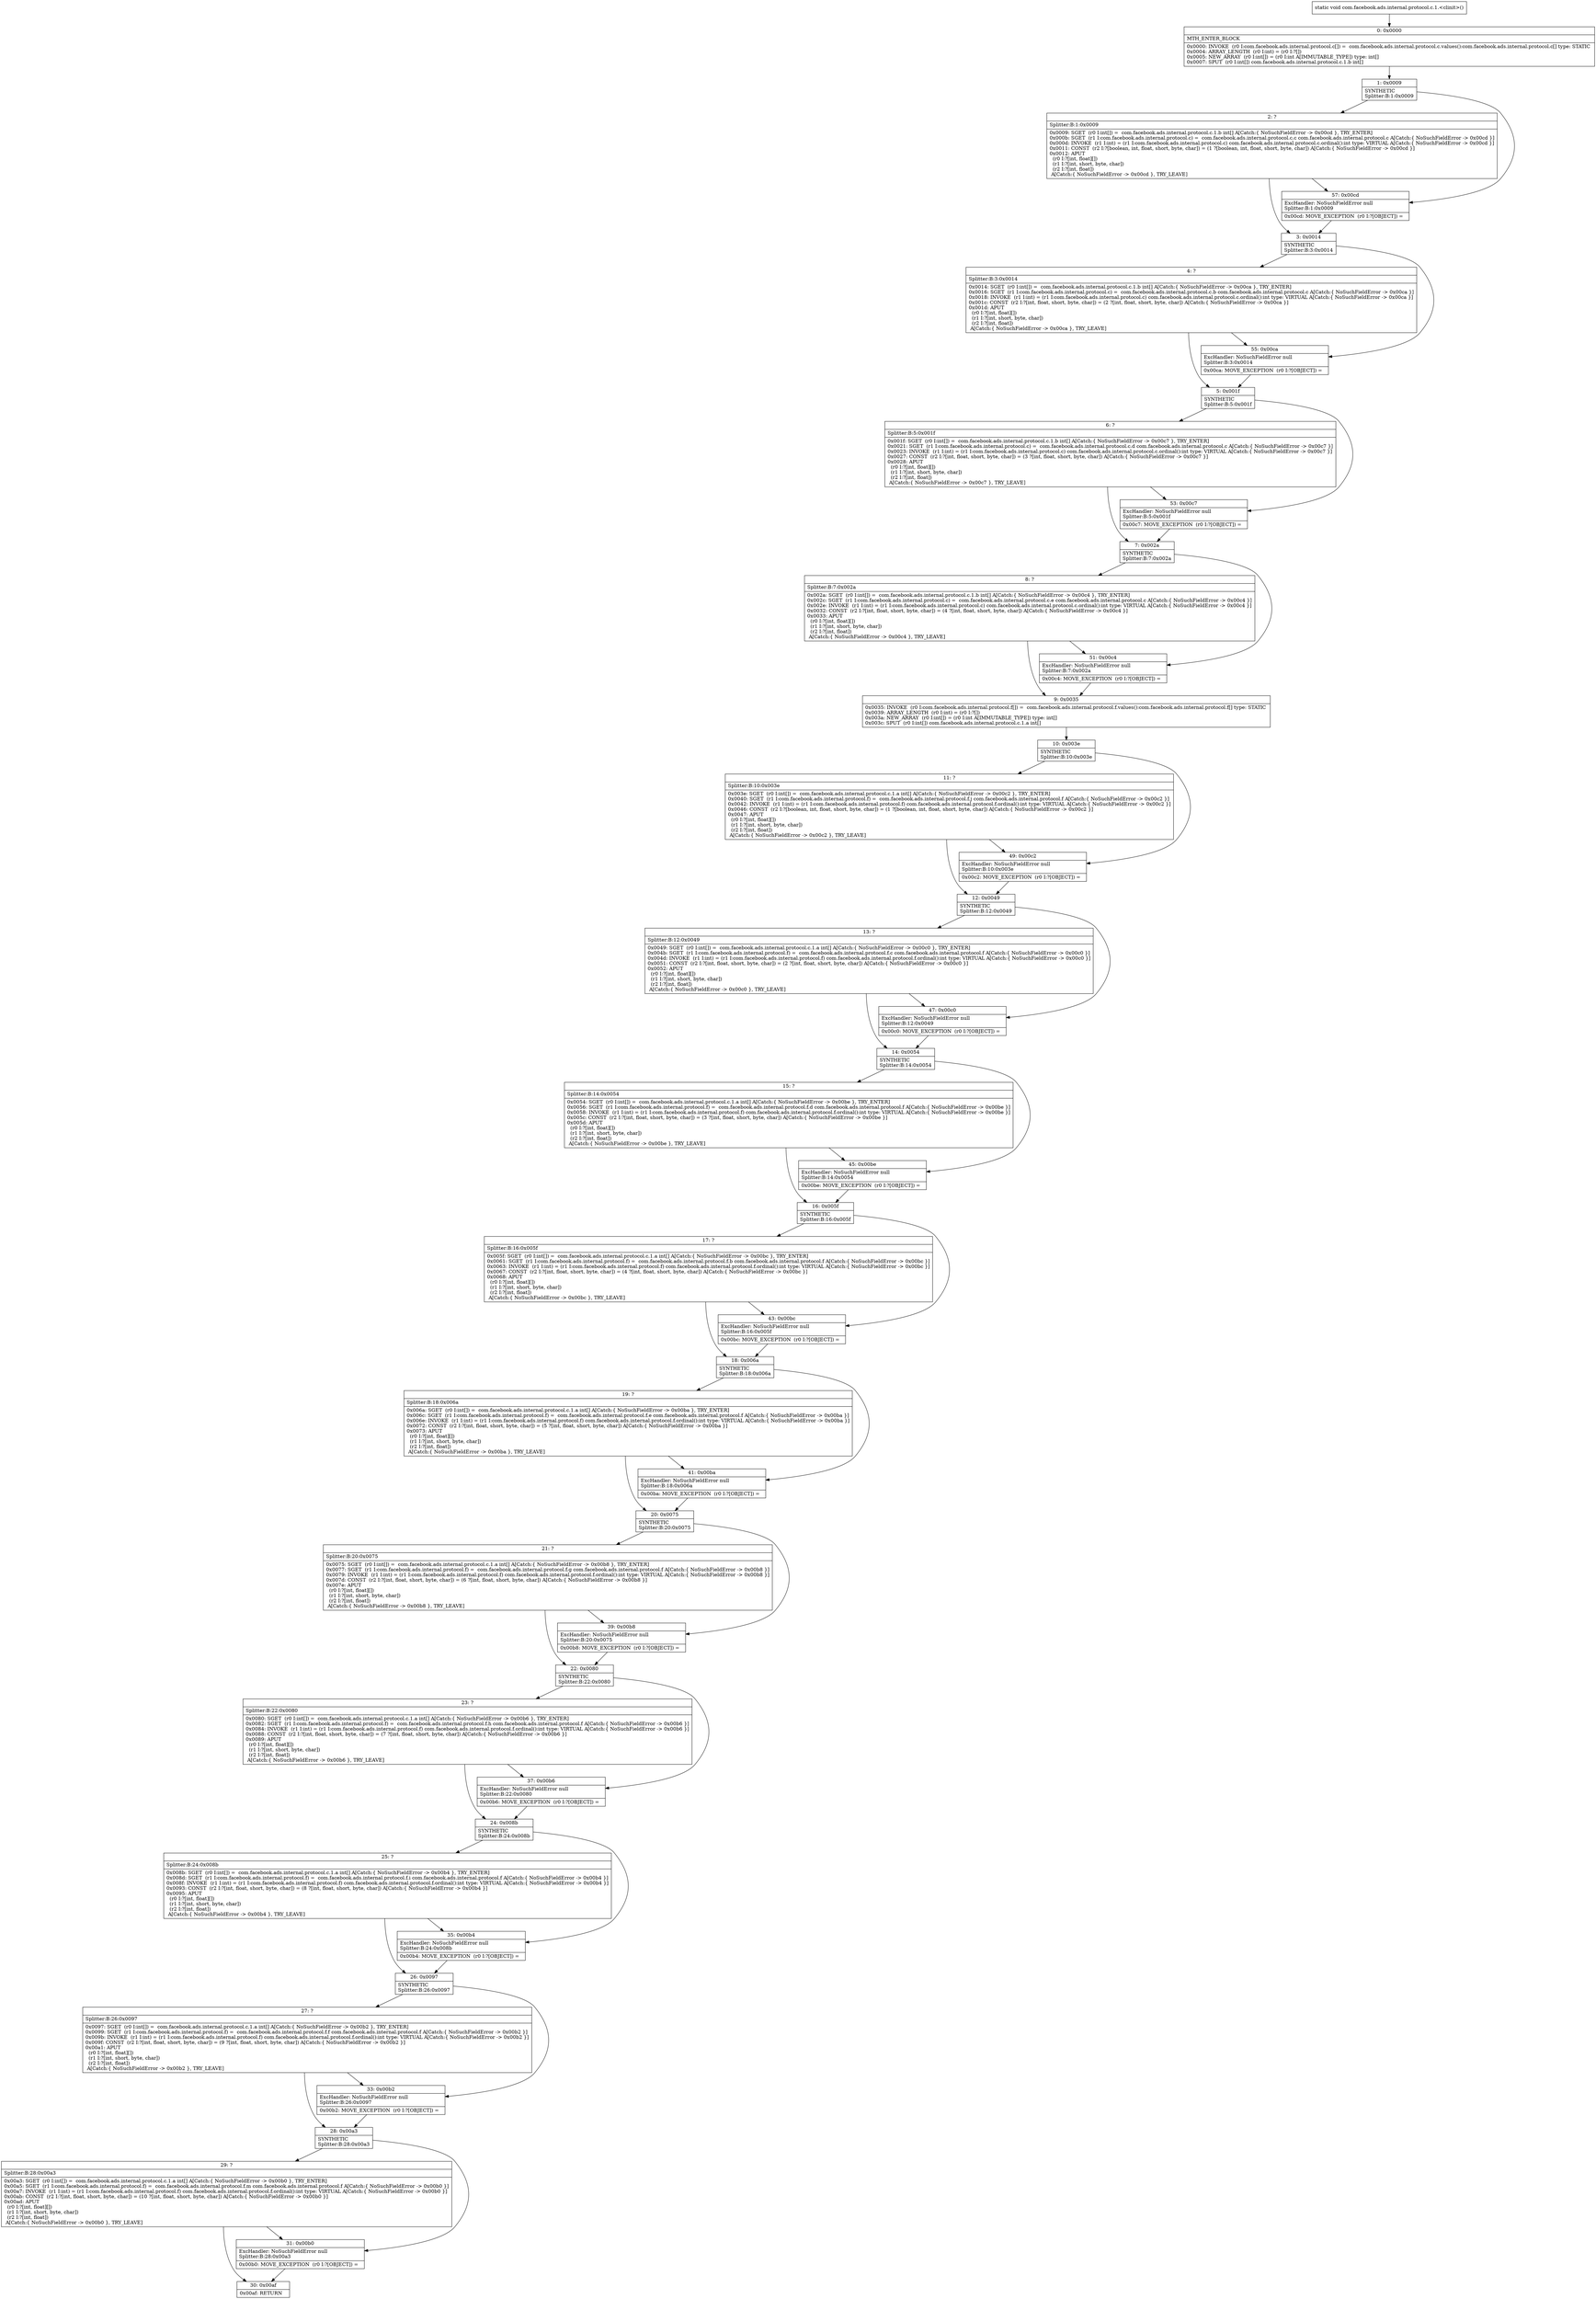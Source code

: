 digraph "CFG forcom.facebook.ads.internal.protocol.c.1.\<clinit\>()V" {
Node_0 [shape=record,label="{0\:\ 0x0000|MTH_ENTER_BLOCK\l|0x0000: INVOKE  (r0 I:com.facebook.ads.internal.protocol.c[]) =  com.facebook.ads.internal.protocol.c.values():com.facebook.ads.internal.protocol.c[] type: STATIC \l0x0004: ARRAY_LENGTH  (r0 I:int) = (r0 I:?[]) \l0x0005: NEW_ARRAY  (r0 I:int[]) = (r0 I:int A[IMMUTABLE_TYPE]) type: int[] \l0x0007: SPUT  (r0 I:int[]) com.facebook.ads.internal.protocol.c.1.b int[] \l}"];
Node_1 [shape=record,label="{1\:\ 0x0009|SYNTHETIC\lSplitter:B:1:0x0009\l}"];
Node_2 [shape=record,label="{2\:\ ?|Splitter:B:1:0x0009\l|0x0009: SGET  (r0 I:int[]) =  com.facebook.ads.internal.protocol.c.1.b int[] A[Catch:\{ NoSuchFieldError \-\> 0x00cd \}, TRY_ENTER]\l0x000b: SGET  (r1 I:com.facebook.ads.internal.protocol.c) =  com.facebook.ads.internal.protocol.c.c com.facebook.ads.internal.protocol.c A[Catch:\{ NoSuchFieldError \-\> 0x00cd \}]\l0x000d: INVOKE  (r1 I:int) = (r1 I:com.facebook.ads.internal.protocol.c) com.facebook.ads.internal.protocol.c.ordinal():int type: VIRTUAL A[Catch:\{ NoSuchFieldError \-\> 0x00cd \}]\l0x0011: CONST  (r2 I:?[boolean, int, float, short, byte, char]) = (1 ?[boolean, int, float, short, byte, char]) A[Catch:\{ NoSuchFieldError \-\> 0x00cd \}]\l0x0012: APUT  \l  (r0 I:?[int, float][])\l  (r1 I:?[int, short, byte, char])\l  (r2 I:?[int, float])\l A[Catch:\{ NoSuchFieldError \-\> 0x00cd \}, TRY_LEAVE]\l}"];
Node_3 [shape=record,label="{3\:\ 0x0014|SYNTHETIC\lSplitter:B:3:0x0014\l}"];
Node_4 [shape=record,label="{4\:\ ?|Splitter:B:3:0x0014\l|0x0014: SGET  (r0 I:int[]) =  com.facebook.ads.internal.protocol.c.1.b int[] A[Catch:\{ NoSuchFieldError \-\> 0x00ca \}, TRY_ENTER]\l0x0016: SGET  (r1 I:com.facebook.ads.internal.protocol.c) =  com.facebook.ads.internal.protocol.c.b com.facebook.ads.internal.protocol.c A[Catch:\{ NoSuchFieldError \-\> 0x00ca \}]\l0x0018: INVOKE  (r1 I:int) = (r1 I:com.facebook.ads.internal.protocol.c) com.facebook.ads.internal.protocol.c.ordinal():int type: VIRTUAL A[Catch:\{ NoSuchFieldError \-\> 0x00ca \}]\l0x001c: CONST  (r2 I:?[int, float, short, byte, char]) = (2 ?[int, float, short, byte, char]) A[Catch:\{ NoSuchFieldError \-\> 0x00ca \}]\l0x001d: APUT  \l  (r0 I:?[int, float][])\l  (r1 I:?[int, short, byte, char])\l  (r2 I:?[int, float])\l A[Catch:\{ NoSuchFieldError \-\> 0x00ca \}, TRY_LEAVE]\l}"];
Node_5 [shape=record,label="{5\:\ 0x001f|SYNTHETIC\lSplitter:B:5:0x001f\l}"];
Node_6 [shape=record,label="{6\:\ ?|Splitter:B:5:0x001f\l|0x001f: SGET  (r0 I:int[]) =  com.facebook.ads.internal.protocol.c.1.b int[] A[Catch:\{ NoSuchFieldError \-\> 0x00c7 \}, TRY_ENTER]\l0x0021: SGET  (r1 I:com.facebook.ads.internal.protocol.c) =  com.facebook.ads.internal.protocol.c.d com.facebook.ads.internal.protocol.c A[Catch:\{ NoSuchFieldError \-\> 0x00c7 \}]\l0x0023: INVOKE  (r1 I:int) = (r1 I:com.facebook.ads.internal.protocol.c) com.facebook.ads.internal.protocol.c.ordinal():int type: VIRTUAL A[Catch:\{ NoSuchFieldError \-\> 0x00c7 \}]\l0x0027: CONST  (r2 I:?[int, float, short, byte, char]) = (3 ?[int, float, short, byte, char]) A[Catch:\{ NoSuchFieldError \-\> 0x00c7 \}]\l0x0028: APUT  \l  (r0 I:?[int, float][])\l  (r1 I:?[int, short, byte, char])\l  (r2 I:?[int, float])\l A[Catch:\{ NoSuchFieldError \-\> 0x00c7 \}, TRY_LEAVE]\l}"];
Node_7 [shape=record,label="{7\:\ 0x002a|SYNTHETIC\lSplitter:B:7:0x002a\l}"];
Node_8 [shape=record,label="{8\:\ ?|Splitter:B:7:0x002a\l|0x002a: SGET  (r0 I:int[]) =  com.facebook.ads.internal.protocol.c.1.b int[] A[Catch:\{ NoSuchFieldError \-\> 0x00c4 \}, TRY_ENTER]\l0x002c: SGET  (r1 I:com.facebook.ads.internal.protocol.c) =  com.facebook.ads.internal.protocol.c.e com.facebook.ads.internal.protocol.c A[Catch:\{ NoSuchFieldError \-\> 0x00c4 \}]\l0x002e: INVOKE  (r1 I:int) = (r1 I:com.facebook.ads.internal.protocol.c) com.facebook.ads.internal.protocol.c.ordinal():int type: VIRTUAL A[Catch:\{ NoSuchFieldError \-\> 0x00c4 \}]\l0x0032: CONST  (r2 I:?[int, float, short, byte, char]) = (4 ?[int, float, short, byte, char]) A[Catch:\{ NoSuchFieldError \-\> 0x00c4 \}]\l0x0033: APUT  \l  (r0 I:?[int, float][])\l  (r1 I:?[int, short, byte, char])\l  (r2 I:?[int, float])\l A[Catch:\{ NoSuchFieldError \-\> 0x00c4 \}, TRY_LEAVE]\l}"];
Node_9 [shape=record,label="{9\:\ 0x0035|0x0035: INVOKE  (r0 I:com.facebook.ads.internal.protocol.f[]) =  com.facebook.ads.internal.protocol.f.values():com.facebook.ads.internal.protocol.f[] type: STATIC \l0x0039: ARRAY_LENGTH  (r0 I:int) = (r0 I:?[]) \l0x003a: NEW_ARRAY  (r0 I:int[]) = (r0 I:int A[IMMUTABLE_TYPE]) type: int[] \l0x003c: SPUT  (r0 I:int[]) com.facebook.ads.internal.protocol.c.1.a int[] \l}"];
Node_10 [shape=record,label="{10\:\ 0x003e|SYNTHETIC\lSplitter:B:10:0x003e\l}"];
Node_11 [shape=record,label="{11\:\ ?|Splitter:B:10:0x003e\l|0x003e: SGET  (r0 I:int[]) =  com.facebook.ads.internal.protocol.c.1.a int[] A[Catch:\{ NoSuchFieldError \-\> 0x00c2 \}, TRY_ENTER]\l0x0040: SGET  (r1 I:com.facebook.ads.internal.protocol.f) =  com.facebook.ads.internal.protocol.f.j com.facebook.ads.internal.protocol.f A[Catch:\{ NoSuchFieldError \-\> 0x00c2 \}]\l0x0042: INVOKE  (r1 I:int) = (r1 I:com.facebook.ads.internal.protocol.f) com.facebook.ads.internal.protocol.f.ordinal():int type: VIRTUAL A[Catch:\{ NoSuchFieldError \-\> 0x00c2 \}]\l0x0046: CONST  (r2 I:?[boolean, int, float, short, byte, char]) = (1 ?[boolean, int, float, short, byte, char]) A[Catch:\{ NoSuchFieldError \-\> 0x00c2 \}]\l0x0047: APUT  \l  (r0 I:?[int, float][])\l  (r1 I:?[int, short, byte, char])\l  (r2 I:?[int, float])\l A[Catch:\{ NoSuchFieldError \-\> 0x00c2 \}, TRY_LEAVE]\l}"];
Node_12 [shape=record,label="{12\:\ 0x0049|SYNTHETIC\lSplitter:B:12:0x0049\l}"];
Node_13 [shape=record,label="{13\:\ ?|Splitter:B:12:0x0049\l|0x0049: SGET  (r0 I:int[]) =  com.facebook.ads.internal.protocol.c.1.a int[] A[Catch:\{ NoSuchFieldError \-\> 0x00c0 \}, TRY_ENTER]\l0x004b: SGET  (r1 I:com.facebook.ads.internal.protocol.f) =  com.facebook.ads.internal.protocol.f.c com.facebook.ads.internal.protocol.f A[Catch:\{ NoSuchFieldError \-\> 0x00c0 \}]\l0x004d: INVOKE  (r1 I:int) = (r1 I:com.facebook.ads.internal.protocol.f) com.facebook.ads.internal.protocol.f.ordinal():int type: VIRTUAL A[Catch:\{ NoSuchFieldError \-\> 0x00c0 \}]\l0x0051: CONST  (r2 I:?[int, float, short, byte, char]) = (2 ?[int, float, short, byte, char]) A[Catch:\{ NoSuchFieldError \-\> 0x00c0 \}]\l0x0052: APUT  \l  (r0 I:?[int, float][])\l  (r1 I:?[int, short, byte, char])\l  (r2 I:?[int, float])\l A[Catch:\{ NoSuchFieldError \-\> 0x00c0 \}, TRY_LEAVE]\l}"];
Node_14 [shape=record,label="{14\:\ 0x0054|SYNTHETIC\lSplitter:B:14:0x0054\l}"];
Node_15 [shape=record,label="{15\:\ ?|Splitter:B:14:0x0054\l|0x0054: SGET  (r0 I:int[]) =  com.facebook.ads.internal.protocol.c.1.a int[] A[Catch:\{ NoSuchFieldError \-\> 0x00be \}, TRY_ENTER]\l0x0056: SGET  (r1 I:com.facebook.ads.internal.protocol.f) =  com.facebook.ads.internal.protocol.f.d com.facebook.ads.internal.protocol.f A[Catch:\{ NoSuchFieldError \-\> 0x00be \}]\l0x0058: INVOKE  (r1 I:int) = (r1 I:com.facebook.ads.internal.protocol.f) com.facebook.ads.internal.protocol.f.ordinal():int type: VIRTUAL A[Catch:\{ NoSuchFieldError \-\> 0x00be \}]\l0x005c: CONST  (r2 I:?[int, float, short, byte, char]) = (3 ?[int, float, short, byte, char]) A[Catch:\{ NoSuchFieldError \-\> 0x00be \}]\l0x005d: APUT  \l  (r0 I:?[int, float][])\l  (r1 I:?[int, short, byte, char])\l  (r2 I:?[int, float])\l A[Catch:\{ NoSuchFieldError \-\> 0x00be \}, TRY_LEAVE]\l}"];
Node_16 [shape=record,label="{16\:\ 0x005f|SYNTHETIC\lSplitter:B:16:0x005f\l}"];
Node_17 [shape=record,label="{17\:\ ?|Splitter:B:16:0x005f\l|0x005f: SGET  (r0 I:int[]) =  com.facebook.ads.internal.protocol.c.1.a int[] A[Catch:\{ NoSuchFieldError \-\> 0x00bc \}, TRY_ENTER]\l0x0061: SGET  (r1 I:com.facebook.ads.internal.protocol.f) =  com.facebook.ads.internal.protocol.f.b com.facebook.ads.internal.protocol.f A[Catch:\{ NoSuchFieldError \-\> 0x00bc \}]\l0x0063: INVOKE  (r1 I:int) = (r1 I:com.facebook.ads.internal.protocol.f) com.facebook.ads.internal.protocol.f.ordinal():int type: VIRTUAL A[Catch:\{ NoSuchFieldError \-\> 0x00bc \}]\l0x0067: CONST  (r2 I:?[int, float, short, byte, char]) = (4 ?[int, float, short, byte, char]) A[Catch:\{ NoSuchFieldError \-\> 0x00bc \}]\l0x0068: APUT  \l  (r0 I:?[int, float][])\l  (r1 I:?[int, short, byte, char])\l  (r2 I:?[int, float])\l A[Catch:\{ NoSuchFieldError \-\> 0x00bc \}, TRY_LEAVE]\l}"];
Node_18 [shape=record,label="{18\:\ 0x006a|SYNTHETIC\lSplitter:B:18:0x006a\l}"];
Node_19 [shape=record,label="{19\:\ ?|Splitter:B:18:0x006a\l|0x006a: SGET  (r0 I:int[]) =  com.facebook.ads.internal.protocol.c.1.a int[] A[Catch:\{ NoSuchFieldError \-\> 0x00ba \}, TRY_ENTER]\l0x006c: SGET  (r1 I:com.facebook.ads.internal.protocol.f) =  com.facebook.ads.internal.protocol.f.e com.facebook.ads.internal.protocol.f A[Catch:\{ NoSuchFieldError \-\> 0x00ba \}]\l0x006e: INVOKE  (r1 I:int) = (r1 I:com.facebook.ads.internal.protocol.f) com.facebook.ads.internal.protocol.f.ordinal():int type: VIRTUAL A[Catch:\{ NoSuchFieldError \-\> 0x00ba \}]\l0x0072: CONST  (r2 I:?[int, float, short, byte, char]) = (5 ?[int, float, short, byte, char]) A[Catch:\{ NoSuchFieldError \-\> 0x00ba \}]\l0x0073: APUT  \l  (r0 I:?[int, float][])\l  (r1 I:?[int, short, byte, char])\l  (r2 I:?[int, float])\l A[Catch:\{ NoSuchFieldError \-\> 0x00ba \}, TRY_LEAVE]\l}"];
Node_20 [shape=record,label="{20\:\ 0x0075|SYNTHETIC\lSplitter:B:20:0x0075\l}"];
Node_21 [shape=record,label="{21\:\ ?|Splitter:B:20:0x0075\l|0x0075: SGET  (r0 I:int[]) =  com.facebook.ads.internal.protocol.c.1.a int[] A[Catch:\{ NoSuchFieldError \-\> 0x00b8 \}, TRY_ENTER]\l0x0077: SGET  (r1 I:com.facebook.ads.internal.protocol.f) =  com.facebook.ads.internal.protocol.f.g com.facebook.ads.internal.protocol.f A[Catch:\{ NoSuchFieldError \-\> 0x00b8 \}]\l0x0079: INVOKE  (r1 I:int) = (r1 I:com.facebook.ads.internal.protocol.f) com.facebook.ads.internal.protocol.f.ordinal():int type: VIRTUAL A[Catch:\{ NoSuchFieldError \-\> 0x00b8 \}]\l0x007d: CONST  (r2 I:?[int, float, short, byte, char]) = (6 ?[int, float, short, byte, char]) A[Catch:\{ NoSuchFieldError \-\> 0x00b8 \}]\l0x007e: APUT  \l  (r0 I:?[int, float][])\l  (r1 I:?[int, short, byte, char])\l  (r2 I:?[int, float])\l A[Catch:\{ NoSuchFieldError \-\> 0x00b8 \}, TRY_LEAVE]\l}"];
Node_22 [shape=record,label="{22\:\ 0x0080|SYNTHETIC\lSplitter:B:22:0x0080\l}"];
Node_23 [shape=record,label="{23\:\ ?|Splitter:B:22:0x0080\l|0x0080: SGET  (r0 I:int[]) =  com.facebook.ads.internal.protocol.c.1.a int[] A[Catch:\{ NoSuchFieldError \-\> 0x00b6 \}, TRY_ENTER]\l0x0082: SGET  (r1 I:com.facebook.ads.internal.protocol.f) =  com.facebook.ads.internal.protocol.f.h com.facebook.ads.internal.protocol.f A[Catch:\{ NoSuchFieldError \-\> 0x00b6 \}]\l0x0084: INVOKE  (r1 I:int) = (r1 I:com.facebook.ads.internal.protocol.f) com.facebook.ads.internal.protocol.f.ordinal():int type: VIRTUAL A[Catch:\{ NoSuchFieldError \-\> 0x00b6 \}]\l0x0088: CONST  (r2 I:?[int, float, short, byte, char]) = (7 ?[int, float, short, byte, char]) A[Catch:\{ NoSuchFieldError \-\> 0x00b6 \}]\l0x0089: APUT  \l  (r0 I:?[int, float][])\l  (r1 I:?[int, short, byte, char])\l  (r2 I:?[int, float])\l A[Catch:\{ NoSuchFieldError \-\> 0x00b6 \}, TRY_LEAVE]\l}"];
Node_24 [shape=record,label="{24\:\ 0x008b|SYNTHETIC\lSplitter:B:24:0x008b\l}"];
Node_25 [shape=record,label="{25\:\ ?|Splitter:B:24:0x008b\l|0x008b: SGET  (r0 I:int[]) =  com.facebook.ads.internal.protocol.c.1.a int[] A[Catch:\{ NoSuchFieldError \-\> 0x00b4 \}, TRY_ENTER]\l0x008d: SGET  (r1 I:com.facebook.ads.internal.protocol.f) =  com.facebook.ads.internal.protocol.f.i com.facebook.ads.internal.protocol.f A[Catch:\{ NoSuchFieldError \-\> 0x00b4 \}]\l0x008f: INVOKE  (r1 I:int) = (r1 I:com.facebook.ads.internal.protocol.f) com.facebook.ads.internal.protocol.f.ordinal():int type: VIRTUAL A[Catch:\{ NoSuchFieldError \-\> 0x00b4 \}]\l0x0093: CONST  (r2 I:?[int, float, short, byte, char]) = (8 ?[int, float, short, byte, char]) A[Catch:\{ NoSuchFieldError \-\> 0x00b4 \}]\l0x0095: APUT  \l  (r0 I:?[int, float][])\l  (r1 I:?[int, short, byte, char])\l  (r2 I:?[int, float])\l A[Catch:\{ NoSuchFieldError \-\> 0x00b4 \}, TRY_LEAVE]\l}"];
Node_26 [shape=record,label="{26\:\ 0x0097|SYNTHETIC\lSplitter:B:26:0x0097\l}"];
Node_27 [shape=record,label="{27\:\ ?|Splitter:B:26:0x0097\l|0x0097: SGET  (r0 I:int[]) =  com.facebook.ads.internal.protocol.c.1.a int[] A[Catch:\{ NoSuchFieldError \-\> 0x00b2 \}, TRY_ENTER]\l0x0099: SGET  (r1 I:com.facebook.ads.internal.protocol.f) =  com.facebook.ads.internal.protocol.f.f com.facebook.ads.internal.protocol.f A[Catch:\{ NoSuchFieldError \-\> 0x00b2 \}]\l0x009b: INVOKE  (r1 I:int) = (r1 I:com.facebook.ads.internal.protocol.f) com.facebook.ads.internal.protocol.f.ordinal():int type: VIRTUAL A[Catch:\{ NoSuchFieldError \-\> 0x00b2 \}]\l0x009f: CONST  (r2 I:?[int, float, short, byte, char]) = (9 ?[int, float, short, byte, char]) A[Catch:\{ NoSuchFieldError \-\> 0x00b2 \}]\l0x00a1: APUT  \l  (r0 I:?[int, float][])\l  (r1 I:?[int, short, byte, char])\l  (r2 I:?[int, float])\l A[Catch:\{ NoSuchFieldError \-\> 0x00b2 \}, TRY_LEAVE]\l}"];
Node_28 [shape=record,label="{28\:\ 0x00a3|SYNTHETIC\lSplitter:B:28:0x00a3\l}"];
Node_29 [shape=record,label="{29\:\ ?|Splitter:B:28:0x00a3\l|0x00a3: SGET  (r0 I:int[]) =  com.facebook.ads.internal.protocol.c.1.a int[] A[Catch:\{ NoSuchFieldError \-\> 0x00b0 \}, TRY_ENTER]\l0x00a5: SGET  (r1 I:com.facebook.ads.internal.protocol.f) =  com.facebook.ads.internal.protocol.f.m com.facebook.ads.internal.protocol.f A[Catch:\{ NoSuchFieldError \-\> 0x00b0 \}]\l0x00a7: INVOKE  (r1 I:int) = (r1 I:com.facebook.ads.internal.protocol.f) com.facebook.ads.internal.protocol.f.ordinal():int type: VIRTUAL A[Catch:\{ NoSuchFieldError \-\> 0x00b0 \}]\l0x00ab: CONST  (r2 I:?[int, float, short, byte, char]) = (10 ?[int, float, short, byte, char]) A[Catch:\{ NoSuchFieldError \-\> 0x00b0 \}]\l0x00ad: APUT  \l  (r0 I:?[int, float][])\l  (r1 I:?[int, short, byte, char])\l  (r2 I:?[int, float])\l A[Catch:\{ NoSuchFieldError \-\> 0x00b0 \}, TRY_LEAVE]\l}"];
Node_30 [shape=record,label="{30\:\ 0x00af|0x00af: RETURN   \l}"];
Node_31 [shape=record,label="{31\:\ 0x00b0|ExcHandler: NoSuchFieldError null\lSplitter:B:28:0x00a3\l|0x00b0: MOVE_EXCEPTION  (r0 I:?[OBJECT]) =  \l}"];
Node_33 [shape=record,label="{33\:\ 0x00b2|ExcHandler: NoSuchFieldError null\lSplitter:B:26:0x0097\l|0x00b2: MOVE_EXCEPTION  (r0 I:?[OBJECT]) =  \l}"];
Node_35 [shape=record,label="{35\:\ 0x00b4|ExcHandler: NoSuchFieldError null\lSplitter:B:24:0x008b\l|0x00b4: MOVE_EXCEPTION  (r0 I:?[OBJECT]) =  \l}"];
Node_37 [shape=record,label="{37\:\ 0x00b6|ExcHandler: NoSuchFieldError null\lSplitter:B:22:0x0080\l|0x00b6: MOVE_EXCEPTION  (r0 I:?[OBJECT]) =  \l}"];
Node_39 [shape=record,label="{39\:\ 0x00b8|ExcHandler: NoSuchFieldError null\lSplitter:B:20:0x0075\l|0x00b8: MOVE_EXCEPTION  (r0 I:?[OBJECT]) =  \l}"];
Node_41 [shape=record,label="{41\:\ 0x00ba|ExcHandler: NoSuchFieldError null\lSplitter:B:18:0x006a\l|0x00ba: MOVE_EXCEPTION  (r0 I:?[OBJECT]) =  \l}"];
Node_43 [shape=record,label="{43\:\ 0x00bc|ExcHandler: NoSuchFieldError null\lSplitter:B:16:0x005f\l|0x00bc: MOVE_EXCEPTION  (r0 I:?[OBJECT]) =  \l}"];
Node_45 [shape=record,label="{45\:\ 0x00be|ExcHandler: NoSuchFieldError null\lSplitter:B:14:0x0054\l|0x00be: MOVE_EXCEPTION  (r0 I:?[OBJECT]) =  \l}"];
Node_47 [shape=record,label="{47\:\ 0x00c0|ExcHandler: NoSuchFieldError null\lSplitter:B:12:0x0049\l|0x00c0: MOVE_EXCEPTION  (r0 I:?[OBJECT]) =  \l}"];
Node_49 [shape=record,label="{49\:\ 0x00c2|ExcHandler: NoSuchFieldError null\lSplitter:B:10:0x003e\l|0x00c2: MOVE_EXCEPTION  (r0 I:?[OBJECT]) =  \l}"];
Node_51 [shape=record,label="{51\:\ 0x00c4|ExcHandler: NoSuchFieldError null\lSplitter:B:7:0x002a\l|0x00c4: MOVE_EXCEPTION  (r0 I:?[OBJECT]) =  \l}"];
Node_53 [shape=record,label="{53\:\ 0x00c7|ExcHandler: NoSuchFieldError null\lSplitter:B:5:0x001f\l|0x00c7: MOVE_EXCEPTION  (r0 I:?[OBJECT]) =  \l}"];
Node_55 [shape=record,label="{55\:\ 0x00ca|ExcHandler: NoSuchFieldError null\lSplitter:B:3:0x0014\l|0x00ca: MOVE_EXCEPTION  (r0 I:?[OBJECT]) =  \l}"];
Node_57 [shape=record,label="{57\:\ 0x00cd|ExcHandler: NoSuchFieldError null\lSplitter:B:1:0x0009\l|0x00cd: MOVE_EXCEPTION  (r0 I:?[OBJECT]) =  \l}"];
MethodNode[shape=record,label="{static void com.facebook.ads.internal.protocol.c.1.\<clinit\>() }"];
MethodNode -> Node_0;
Node_0 -> Node_1;
Node_1 -> Node_2;
Node_1 -> Node_57;
Node_2 -> Node_3;
Node_2 -> Node_57;
Node_3 -> Node_4;
Node_3 -> Node_55;
Node_4 -> Node_5;
Node_4 -> Node_55;
Node_5 -> Node_6;
Node_5 -> Node_53;
Node_6 -> Node_7;
Node_6 -> Node_53;
Node_7 -> Node_8;
Node_7 -> Node_51;
Node_8 -> Node_9;
Node_8 -> Node_51;
Node_9 -> Node_10;
Node_10 -> Node_11;
Node_10 -> Node_49;
Node_11 -> Node_12;
Node_11 -> Node_49;
Node_12 -> Node_13;
Node_12 -> Node_47;
Node_13 -> Node_14;
Node_13 -> Node_47;
Node_14 -> Node_15;
Node_14 -> Node_45;
Node_15 -> Node_16;
Node_15 -> Node_45;
Node_16 -> Node_17;
Node_16 -> Node_43;
Node_17 -> Node_18;
Node_17 -> Node_43;
Node_18 -> Node_19;
Node_18 -> Node_41;
Node_19 -> Node_20;
Node_19 -> Node_41;
Node_20 -> Node_21;
Node_20 -> Node_39;
Node_21 -> Node_22;
Node_21 -> Node_39;
Node_22 -> Node_23;
Node_22 -> Node_37;
Node_23 -> Node_24;
Node_23 -> Node_37;
Node_24 -> Node_25;
Node_24 -> Node_35;
Node_25 -> Node_26;
Node_25 -> Node_35;
Node_26 -> Node_27;
Node_26 -> Node_33;
Node_27 -> Node_28;
Node_27 -> Node_33;
Node_28 -> Node_29;
Node_28 -> Node_31;
Node_29 -> Node_30;
Node_29 -> Node_31;
Node_31 -> Node_30;
Node_33 -> Node_28;
Node_35 -> Node_26;
Node_37 -> Node_24;
Node_39 -> Node_22;
Node_41 -> Node_20;
Node_43 -> Node_18;
Node_45 -> Node_16;
Node_47 -> Node_14;
Node_49 -> Node_12;
Node_51 -> Node_9;
Node_53 -> Node_7;
Node_55 -> Node_5;
Node_57 -> Node_3;
}

